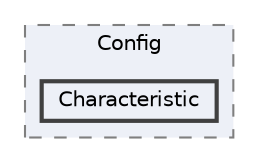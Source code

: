 digraph "D:/project/forCSharp/iShopMainVer2/iShopMainVer2/Config/Characteristic"
{
 // LATEX_PDF_SIZE
  bgcolor="transparent";
  edge [fontname=Helvetica,fontsize=10,labelfontname=Helvetica,labelfontsize=10];
  node [fontname=Helvetica,fontsize=10,shape=box,height=0.2,width=0.4];
  compound=true
  subgraph clusterdir_b5a0b5c4a12ba92594ce4ec134ddb643 {
    graph [ bgcolor="#edf0f7", pencolor="grey50", label="Config", fontname=Helvetica,fontsize=10 style="filled,dashed", URL="dir_b5a0b5c4a12ba92594ce4ec134ddb643.html",tooltip=""]
  dir_334f0fd50228b3bd000016ad668057dd [label="Characteristic", fillcolor="#edf0f7", color="grey25", style="filled,bold", URL="dir_334f0fd50228b3bd000016ad668057dd.html",tooltip=""];
  }
}
